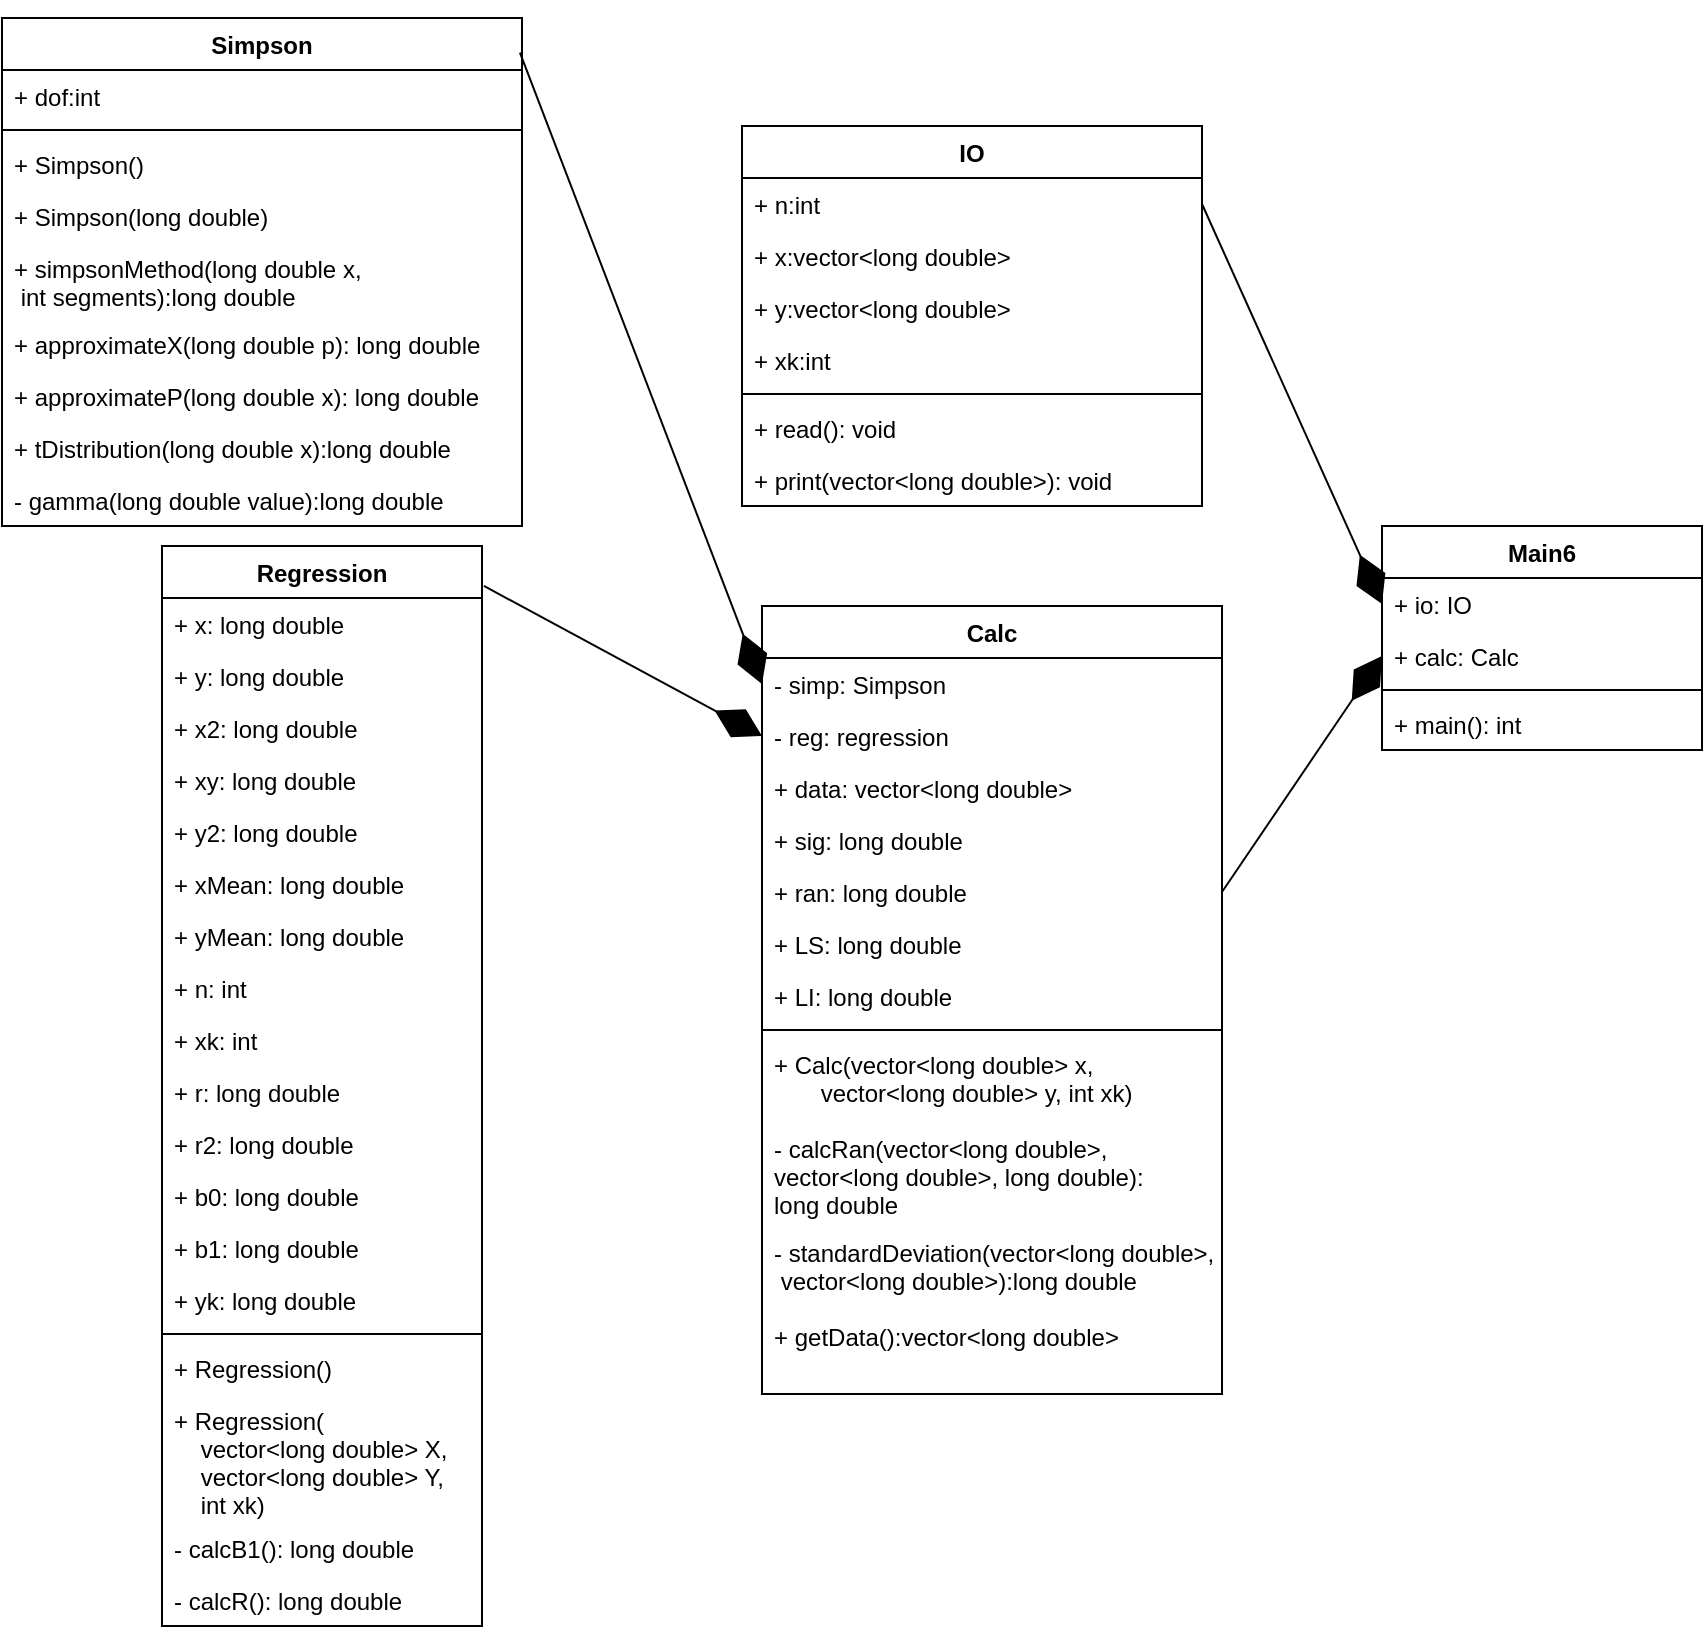 <mxfile version="14.5.1" type="device"><diagram id="xxqwjLZX8TsrYNPDVkgt" name="Page-1"><mxGraphModel dx="2424" dy="1530" grid="1" gridSize="10" guides="1" tooltips="1" connect="1" arrows="1" fold="1" page="1" pageScale="1" pageWidth="850" pageHeight="1100" math="0" shadow="0"><root><mxCell id="0"/><mxCell id="1" parent="0"/><mxCell id="NH4h2RkuUgw-q08aumJO-1" value="Main6" style="swimlane;fontStyle=1;align=center;verticalAlign=top;childLayout=stackLayout;horizontal=1;startSize=26;horizontalStack=0;resizeParent=1;resizeParentMax=0;resizeLast=0;collapsible=1;marginBottom=0;" parent="1" vertex="1"><mxGeometry x="630" y="140" width="160" height="112" as="geometry"/></mxCell><mxCell id="NH4h2RkuUgw-q08aumJO-2" value="+ io: IO" style="text;strokeColor=none;fillColor=none;align=left;verticalAlign=top;spacingLeft=4;spacingRight=4;overflow=hidden;rotatable=0;points=[[0,0.5],[1,0.5]];portConstraint=eastwest;" parent="NH4h2RkuUgw-q08aumJO-1" vertex="1"><mxGeometry y="26" width="160" height="26" as="geometry"/></mxCell><mxCell id="NH4h2RkuUgw-q08aumJO-5" value="+ calc: Calc" style="text;strokeColor=none;fillColor=none;align=left;verticalAlign=top;spacingLeft=4;spacingRight=4;overflow=hidden;rotatable=0;points=[[0,0.5],[1,0.5]];portConstraint=eastwest;" parent="NH4h2RkuUgw-q08aumJO-1" vertex="1"><mxGeometry y="52" width="160" height="26" as="geometry"/></mxCell><mxCell id="NH4h2RkuUgw-q08aumJO-3" value="" style="line;strokeWidth=1;fillColor=none;align=left;verticalAlign=middle;spacingTop=-1;spacingLeft=3;spacingRight=3;rotatable=0;labelPosition=right;points=[];portConstraint=eastwest;" parent="NH4h2RkuUgw-q08aumJO-1" vertex="1"><mxGeometry y="78" width="160" height="8" as="geometry"/></mxCell><mxCell id="NH4h2RkuUgw-q08aumJO-4" value="+ main(): int" style="text;strokeColor=none;fillColor=none;align=left;verticalAlign=top;spacingLeft=4;spacingRight=4;overflow=hidden;rotatable=0;points=[[0,0.5],[1,0.5]];portConstraint=eastwest;" parent="NH4h2RkuUgw-q08aumJO-1" vertex="1"><mxGeometry y="86" width="160" height="26" as="geometry"/></mxCell><mxCell id="NH4h2RkuUgw-q08aumJO-6" value="Regression" style="swimlane;fontStyle=1;align=center;verticalAlign=top;childLayout=stackLayout;horizontal=1;startSize=26;horizontalStack=0;resizeParent=1;resizeParentMax=0;resizeLast=0;collapsible=1;marginBottom=0;" parent="1" vertex="1"><mxGeometry x="20" y="150" width="160" height="540" as="geometry"/></mxCell><mxCell id="NH4h2RkuUgw-q08aumJO-7" value="+ x: long double" style="text;strokeColor=none;fillColor=none;align=left;verticalAlign=top;spacingLeft=4;spacingRight=4;overflow=hidden;rotatable=0;points=[[0,0.5],[1,0.5]];portConstraint=eastwest;" parent="NH4h2RkuUgw-q08aumJO-6" vertex="1"><mxGeometry y="26" width="160" height="26" as="geometry"/></mxCell><mxCell id="NH4h2RkuUgw-q08aumJO-19" value="+ y: long double" style="text;strokeColor=none;fillColor=none;align=left;verticalAlign=top;spacingLeft=4;spacingRight=4;overflow=hidden;rotatable=0;points=[[0,0.5],[1,0.5]];portConstraint=eastwest;" parent="NH4h2RkuUgw-q08aumJO-6" vertex="1"><mxGeometry y="52" width="160" height="26" as="geometry"/></mxCell><mxCell id="NH4h2RkuUgw-q08aumJO-23" value="+ x2: long double" style="text;strokeColor=none;fillColor=none;align=left;verticalAlign=top;spacingLeft=4;spacingRight=4;overflow=hidden;rotatable=0;points=[[0,0.5],[1,0.5]];portConstraint=eastwest;" parent="NH4h2RkuUgw-q08aumJO-6" vertex="1"><mxGeometry y="78" width="160" height="26" as="geometry"/></mxCell><mxCell id="NH4h2RkuUgw-q08aumJO-25" value="+ xy: long double" style="text;strokeColor=none;fillColor=none;align=left;verticalAlign=top;spacingLeft=4;spacingRight=4;overflow=hidden;rotatable=0;points=[[0,0.5],[1,0.5]];portConstraint=eastwest;" parent="NH4h2RkuUgw-q08aumJO-6" vertex="1"><mxGeometry y="104" width="160" height="26" as="geometry"/></mxCell><mxCell id="NH4h2RkuUgw-q08aumJO-27" value="+ y2: long double" style="text;strokeColor=none;fillColor=none;align=left;verticalAlign=top;spacingLeft=4;spacingRight=4;overflow=hidden;rotatable=0;points=[[0,0.5],[1,0.5]];portConstraint=eastwest;" parent="NH4h2RkuUgw-q08aumJO-6" vertex="1"><mxGeometry y="130" width="160" height="26" as="geometry"/></mxCell><mxCell id="NH4h2RkuUgw-q08aumJO-26" value="+ xMean: long double" style="text;strokeColor=none;fillColor=none;align=left;verticalAlign=top;spacingLeft=4;spacingRight=4;overflow=hidden;rotatable=0;points=[[0,0.5],[1,0.5]];portConstraint=eastwest;" parent="NH4h2RkuUgw-q08aumJO-6" vertex="1"><mxGeometry y="156" width="160" height="26" as="geometry"/></mxCell><mxCell id="NH4h2RkuUgw-q08aumJO-24" value="+ yMean: long double" style="text;strokeColor=none;fillColor=none;align=left;verticalAlign=top;spacingLeft=4;spacingRight=4;overflow=hidden;rotatable=0;points=[[0,0.5],[1,0.5]];portConstraint=eastwest;" parent="NH4h2RkuUgw-q08aumJO-6" vertex="1"><mxGeometry y="182" width="160" height="26" as="geometry"/></mxCell><mxCell id="NH4h2RkuUgw-q08aumJO-30" value="+ n: int" style="text;strokeColor=none;fillColor=none;align=left;verticalAlign=top;spacingLeft=4;spacingRight=4;overflow=hidden;rotatable=0;points=[[0,0.5],[1,0.5]];portConstraint=eastwest;" parent="NH4h2RkuUgw-q08aumJO-6" vertex="1"><mxGeometry y="208" width="160" height="26" as="geometry"/></mxCell><mxCell id="NH4h2RkuUgw-q08aumJO-31" value="+ xk: int" style="text;strokeColor=none;fillColor=none;align=left;verticalAlign=top;spacingLeft=4;spacingRight=4;overflow=hidden;rotatable=0;points=[[0,0.5],[1,0.5]];portConstraint=eastwest;" parent="NH4h2RkuUgw-q08aumJO-6" vertex="1"><mxGeometry y="234" width="160" height="26" as="geometry"/></mxCell><mxCell id="NH4h2RkuUgw-q08aumJO-22" value="+ r: long double" style="text;strokeColor=none;fillColor=none;align=left;verticalAlign=top;spacingLeft=4;spacingRight=4;overflow=hidden;rotatable=0;points=[[0,0.5],[1,0.5]];portConstraint=eastwest;" parent="NH4h2RkuUgw-q08aumJO-6" vertex="1"><mxGeometry y="260" width="160" height="26" as="geometry"/></mxCell><mxCell id="NH4h2RkuUgw-q08aumJO-21" value="+ r2: long double" style="text;strokeColor=none;fillColor=none;align=left;verticalAlign=top;spacingLeft=4;spacingRight=4;overflow=hidden;rotatable=0;points=[[0,0.5],[1,0.5]];portConstraint=eastwest;" parent="NH4h2RkuUgw-q08aumJO-6" vertex="1"><mxGeometry y="286" width="160" height="26" as="geometry"/></mxCell><mxCell id="NH4h2RkuUgw-q08aumJO-20" value="+ b0: long double" style="text;strokeColor=none;fillColor=none;align=left;verticalAlign=top;spacingLeft=4;spacingRight=4;overflow=hidden;rotatable=0;points=[[0,0.5],[1,0.5]];portConstraint=eastwest;" parent="NH4h2RkuUgw-q08aumJO-6" vertex="1"><mxGeometry y="312" width="160" height="26" as="geometry"/></mxCell><mxCell id="NH4h2RkuUgw-q08aumJO-28" value="+ b1: long double" style="text;strokeColor=none;fillColor=none;align=left;verticalAlign=top;spacingLeft=4;spacingRight=4;overflow=hidden;rotatable=0;points=[[0,0.5],[1,0.5]];portConstraint=eastwest;" parent="NH4h2RkuUgw-q08aumJO-6" vertex="1"><mxGeometry y="338" width="160" height="26" as="geometry"/></mxCell><mxCell id="NH4h2RkuUgw-q08aumJO-29" value="+ yk: long double" style="text;strokeColor=none;fillColor=none;align=left;verticalAlign=top;spacingLeft=4;spacingRight=4;overflow=hidden;rotatable=0;points=[[0,0.5],[1,0.5]];portConstraint=eastwest;" parent="NH4h2RkuUgw-q08aumJO-6" vertex="1"><mxGeometry y="364" width="160" height="26" as="geometry"/></mxCell><mxCell id="NH4h2RkuUgw-q08aumJO-8" value="" style="line;strokeWidth=1;fillColor=none;align=left;verticalAlign=middle;spacingTop=-1;spacingLeft=3;spacingRight=3;rotatable=0;labelPosition=right;points=[];portConstraint=eastwest;" parent="NH4h2RkuUgw-q08aumJO-6" vertex="1"><mxGeometry y="390" width="160" height="8" as="geometry"/></mxCell><mxCell id="NH4h2RkuUgw-q08aumJO-11" value="+ Regression()" style="text;strokeColor=none;fillColor=none;align=left;verticalAlign=top;spacingLeft=4;spacingRight=4;overflow=hidden;rotatable=0;points=[[0,0.5],[1,0.5]];portConstraint=eastwest;" parent="NH4h2RkuUgw-q08aumJO-6" vertex="1"><mxGeometry y="398" width="160" height="26" as="geometry"/></mxCell><mxCell id="NH4h2RkuUgw-q08aumJO-12" value="+ Regression(&#10;    vector&lt;long double&gt; X, &#10;    vector&lt;long double&gt; Y, &#10;    int xk)" style="text;strokeColor=none;fillColor=none;align=left;verticalAlign=top;spacingLeft=4;spacingRight=4;overflow=hidden;rotatable=0;points=[[0,0.5],[1,0.5]];portConstraint=eastwest;" parent="NH4h2RkuUgw-q08aumJO-6" vertex="1"><mxGeometry y="424" width="160" height="64" as="geometry"/></mxCell><mxCell id="NH4h2RkuUgw-q08aumJO-9" value="- calcB1(): long double" style="text;strokeColor=none;fillColor=none;align=left;verticalAlign=top;spacingLeft=4;spacingRight=4;overflow=hidden;rotatable=0;points=[[0,0.5],[1,0.5]];portConstraint=eastwest;" parent="NH4h2RkuUgw-q08aumJO-6" vertex="1"><mxGeometry y="488" width="160" height="26" as="geometry"/></mxCell><mxCell id="NH4h2RkuUgw-q08aumJO-10" value="- calcR(): long double" style="text;strokeColor=none;fillColor=none;align=left;verticalAlign=top;spacingLeft=4;spacingRight=4;overflow=hidden;rotatable=0;points=[[0,0.5],[1,0.5]];portConstraint=eastwest;" parent="NH4h2RkuUgw-q08aumJO-6" vertex="1"><mxGeometry y="514" width="160" height="26" as="geometry"/></mxCell><mxCell id="NH4h2RkuUgw-q08aumJO-32" value="Calc" style="swimlane;fontStyle=1;align=center;verticalAlign=top;childLayout=stackLayout;horizontal=1;startSize=26;horizontalStack=0;resizeParent=1;resizeParentMax=0;resizeLast=0;collapsible=1;marginBottom=0;" parent="1" vertex="1"><mxGeometry x="320" y="180" width="230" height="394" as="geometry"/></mxCell><mxCell id="NH4h2RkuUgw-q08aumJO-33" value="- simp: Simpson" style="text;strokeColor=none;fillColor=none;align=left;verticalAlign=top;spacingLeft=4;spacingRight=4;overflow=hidden;rotatable=0;points=[[0,0.5],[1,0.5]];portConstraint=eastwest;" parent="NH4h2RkuUgw-q08aumJO-32" vertex="1"><mxGeometry y="26" width="230" height="26" as="geometry"/></mxCell><mxCell id="NH4h2RkuUgw-q08aumJO-37" value="- reg: regression" style="text;strokeColor=none;fillColor=none;align=left;verticalAlign=top;spacingLeft=4;spacingRight=4;overflow=hidden;rotatable=0;points=[[0,0.5],[1,0.5]];portConstraint=eastwest;" parent="NH4h2RkuUgw-q08aumJO-32" vertex="1"><mxGeometry y="52" width="230" height="26" as="geometry"/></mxCell><mxCell id="NH4h2RkuUgw-q08aumJO-38" value="+ data: vector&lt;long double&gt;" style="text;strokeColor=none;fillColor=none;align=left;verticalAlign=top;spacingLeft=4;spacingRight=4;overflow=hidden;rotatable=0;points=[[0,0.5],[1,0.5]];portConstraint=eastwest;" parent="NH4h2RkuUgw-q08aumJO-32" vertex="1"><mxGeometry y="78" width="230" height="26" as="geometry"/></mxCell><mxCell id="1rYbYRl0e50tUJGADdbS-2" value="+ sig: long double" style="text;strokeColor=none;fillColor=none;align=left;verticalAlign=top;spacingLeft=4;spacingRight=4;overflow=hidden;rotatable=0;points=[[0,0.5],[1,0.5]];portConstraint=eastwest;" vertex="1" parent="NH4h2RkuUgw-q08aumJO-32"><mxGeometry y="104" width="230" height="26" as="geometry"/></mxCell><mxCell id="NH4h2RkuUgw-q08aumJO-36" value="+ ran: long double" style="text;strokeColor=none;fillColor=none;align=left;verticalAlign=top;spacingLeft=4;spacingRight=4;overflow=hidden;rotatable=0;points=[[0,0.5],[1,0.5]];portConstraint=eastwest;" parent="NH4h2RkuUgw-q08aumJO-32" vertex="1"><mxGeometry y="130" width="230" height="26" as="geometry"/></mxCell><mxCell id="1rYbYRl0e50tUJGADdbS-3" value="+ LS: long double" style="text;strokeColor=none;fillColor=none;align=left;verticalAlign=top;spacingLeft=4;spacingRight=4;overflow=hidden;rotatable=0;points=[[0,0.5],[1,0.5]];portConstraint=eastwest;" vertex="1" parent="NH4h2RkuUgw-q08aumJO-32"><mxGeometry y="156" width="230" height="26" as="geometry"/></mxCell><mxCell id="1rYbYRl0e50tUJGADdbS-4" value="+ LI: long double" style="text;strokeColor=none;fillColor=none;align=left;verticalAlign=top;spacingLeft=4;spacingRight=4;overflow=hidden;rotatable=0;points=[[0,0.5],[1,0.5]];portConstraint=eastwest;" vertex="1" parent="NH4h2RkuUgw-q08aumJO-32"><mxGeometry y="182" width="230" height="26" as="geometry"/></mxCell><mxCell id="NH4h2RkuUgw-q08aumJO-34" value="" style="line;strokeWidth=1;fillColor=none;align=left;verticalAlign=middle;spacingTop=-1;spacingLeft=3;spacingRight=3;rotatable=0;labelPosition=right;points=[];portConstraint=eastwest;" parent="NH4h2RkuUgw-q08aumJO-32" vertex="1"><mxGeometry y="208" width="230" height="8" as="geometry"/></mxCell><mxCell id="NH4h2RkuUgw-q08aumJO-35" value="+ Calc(vector&lt;long double&gt; x,&#10;       vector&lt;long double&gt; y, int xk)" style="text;strokeColor=none;fillColor=none;align=left;verticalAlign=top;spacingLeft=4;spacingRight=4;overflow=hidden;rotatable=0;points=[[0,0.5],[1,0.5]];portConstraint=eastwest;" parent="NH4h2RkuUgw-q08aumJO-32" vertex="1"><mxGeometry y="216" width="230" height="42" as="geometry"/></mxCell><mxCell id="NH4h2RkuUgw-q08aumJO-46" value="- calcRan(vector&lt;long double&gt;, &#10;vector&lt;long double&gt;, long double):&#10;long double" style="text;strokeColor=none;fillColor=none;align=left;verticalAlign=top;spacingLeft=4;spacingRight=4;overflow=hidden;rotatable=0;points=[[0,0.5],[1,0.5]];portConstraint=eastwest;" parent="NH4h2RkuUgw-q08aumJO-32" vertex="1"><mxGeometry y="258" width="230" height="52" as="geometry"/></mxCell><mxCell id="NH4h2RkuUgw-q08aumJO-47" value="- standardDeviation(vector&lt;long double&gt;,&#10; vector&lt;long double&gt;):long double" style="text;strokeColor=none;fillColor=none;align=left;verticalAlign=top;spacingLeft=4;spacingRight=4;overflow=hidden;rotatable=0;points=[[0,0.5],[1,0.5]];portConstraint=eastwest;" parent="NH4h2RkuUgw-q08aumJO-32" vertex="1"><mxGeometry y="310" width="230" height="42" as="geometry"/></mxCell><mxCell id="_OaNzD8yfpMVngelM1D3-3" value="+ getData():vector&lt;long double&gt;" style="text;strokeColor=none;fillColor=none;align=left;verticalAlign=top;spacingLeft=4;spacingRight=4;overflow=hidden;rotatable=0;points=[[0,0.5],[1,0.5]];portConstraint=eastwest;" parent="NH4h2RkuUgw-q08aumJO-32" vertex="1"><mxGeometry y="352" width="230" height="42" as="geometry"/></mxCell><mxCell id="NH4h2RkuUgw-q08aumJO-50" value="" style="endArrow=diamondThin;endFill=1;endSize=24;html=1;exitX=1.006;exitY=0.037;exitDx=0;exitDy=0;entryX=0;entryY=0.5;entryDx=0;entryDy=0;exitPerimeter=0;" parent="1" source="NH4h2RkuUgw-q08aumJO-6" target="NH4h2RkuUgw-q08aumJO-37" edge="1"><mxGeometry width="160" relative="1" as="geometry"><mxPoint x="230" y="560" as="sourcePoint"/><mxPoint x="390" y="560" as="targetPoint"/></mxGeometry></mxCell><mxCell id="NH4h2RkuUgw-q08aumJO-51" value="" style="endArrow=diamondThin;endFill=1;endSize=24;html=1;exitX=1;exitY=0.5;exitDx=0;exitDy=0;entryX=0;entryY=0.5;entryDx=0;entryDy=0;" parent="1" source="NH4h2RkuUgw-q08aumJO-36" target="NH4h2RkuUgw-q08aumJO-5" edge="1"><mxGeometry width="160" relative="1" as="geometry"><mxPoint x="240" y="351" as="sourcePoint"/><mxPoint x="330" y="307" as="targetPoint"/></mxGeometry></mxCell><mxCell id="NH4h2RkuUgw-q08aumJO-52" value="IO" style="swimlane;fontStyle=1;align=center;verticalAlign=top;childLayout=stackLayout;horizontal=1;startSize=26;horizontalStack=0;resizeParent=1;resizeParentMax=0;resizeLast=0;collapsible=1;marginBottom=0;" parent="1" vertex="1"><mxGeometry x="310" y="-60" width="230" height="190" as="geometry"/></mxCell><mxCell id="NH4h2RkuUgw-q08aumJO-53" value="+ n:int" style="text;strokeColor=none;fillColor=none;align=left;verticalAlign=top;spacingLeft=4;spacingRight=4;overflow=hidden;rotatable=0;points=[[0,0.5],[1,0.5]];portConstraint=eastwest;" parent="NH4h2RkuUgw-q08aumJO-52" vertex="1"><mxGeometry y="26" width="230" height="26" as="geometry"/></mxCell><mxCell id="_OaNzD8yfpMVngelM1D3-1" value="+ x:vector&lt;long double&gt;" style="text;strokeColor=none;fillColor=none;align=left;verticalAlign=top;spacingLeft=4;spacingRight=4;overflow=hidden;rotatable=0;points=[[0,0.5],[1,0.5]];portConstraint=eastwest;" parent="NH4h2RkuUgw-q08aumJO-52" vertex="1"><mxGeometry y="52" width="230" height="26" as="geometry"/></mxCell><mxCell id="_OaNzD8yfpMVngelM1D3-2" value="+ y:vector&lt;long double&gt;" style="text;strokeColor=none;fillColor=none;align=left;verticalAlign=top;spacingLeft=4;spacingRight=4;overflow=hidden;rotatable=0;points=[[0,0.5],[1,0.5]];portConstraint=eastwest;" parent="NH4h2RkuUgw-q08aumJO-52" vertex="1"><mxGeometry y="78" width="230" height="26" as="geometry"/></mxCell><mxCell id="NH4h2RkuUgw-q08aumJO-54" value="+ xk:int" style="text;strokeColor=none;fillColor=none;align=left;verticalAlign=top;spacingLeft=4;spacingRight=4;overflow=hidden;rotatable=0;points=[[0,0.5],[1,0.5]];portConstraint=eastwest;" parent="NH4h2RkuUgw-q08aumJO-52" vertex="1"><mxGeometry y="104" width="230" height="26" as="geometry"/></mxCell><mxCell id="NH4h2RkuUgw-q08aumJO-55" value="" style="line;strokeWidth=1;fillColor=none;align=left;verticalAlign=middle;spacingTop=-1;spacingLeft=3;spacingRight=3;rotatable=0;labelPosition=right;points=[];portConstraint=eastwest;" parent="NH4h2RkuUgw-q08aumJO-52" vertex="1"><mxGeometry y="130" width="230" height="8" as="geometry"/></mxCell><mxCell id="Vbt_C21h99o0-aV4BoXl-5" value="+ read(): void" style="text;strokeColor=none;fillColor=none;align=left;verticalAlign=top;spacingLeft=4;spacingRight=4;overflow=hidden;rotatable=0;points=[[0,0.5],[1,0.5]];portConstraint=eastwest;" parent="NH4h2RkuUgw-q08aumJO-52" vertex="1"><mxGeometry y="138" width="230" height="26" as="geometry"/></mxCell><mxCell id="_OaNzD8yfpMVngelM1D3-4" value="+ print(vector&lt;long double&gt;): void" style="text;strokeColor=none;fillColor=none;align=left;verticalAlign=top;spacingLeft=4;spacingRight=4;overflow=hidden;rotatable=0;points=[[0,0.5],[1,0.5]];portConstraint=eastwest;" parent="NH4h2RkuUgw-q08aumJO-52" vertex="1"><mxGeometry y="164" width="230" height="26" as="geometry"/></mxCell><mxCell id="NH4h2RkuUgw-q08aumJO-57" value="" style="endArrow=diamondThin;endFill=1;endSize=24;html=1;exitX=1;exitY=0.5;exitDx=0;exitDy=0;entryX=0;entryY=0.5;entryDx=0;entryDy=0;" parent="1" source="NH4h2RkuUgw-q08aumJO-53" target="NH4h2RkuUgw-q08aumJO-2" edge="1"><mxGeometry width="160" relative="1" as="geometry"><mxPoint x="550" y="307" as="sourcePoint"/><mxPoint x="640" y="215" as="targetPoint"/></mxGeometry></mxCell><mxCell id="_OaNzD8yfpMVngelM1D3-5" value="Simpson" style="swimlane;fontStyle=1;align=center;verticalAlign=top;childLayout=stackLayout;horizontal=1;startSize=26;horizontalStack=0;resizeParent=1;resizeParentMax=0;resizeLast=0;collapsible=1;marginBottom=0;" parent="1" vertex="1"><mxGeometry x="-60" y="-114" width="260" height="254" as="geometry"/></mxCell><mxCell id="1rYbYRl0e50tUJGADdbS-6" value="+ dof:int" style="text;strokeColor=none;fillColor=none;align=left;verticalAlign=top;spacingLeft=4;spacingRight=4;overflow=hidden;rotatable=0;points=[[0,0.5],[1,0.5]];portConstraint=eastwest;" vertex="1" parent="_OaNzD8yfpMVngelM1D3-5"><mxGeometry y="26" width="260" height="26" as="geometry"/></mxCell><mxCell id="_OaNzD8yfpMVngelM1D3-10" value="" style="line;strokeWidth=1;fillColor=none;align=left;verticalAlign=middle;spacingTop=-1;spacingLeft=3;spacingRight=3;rotatable=0;labelPosition=right;points=[];portConstraint=eastwest;" parent="_OaNzD8yfpMVngelM1D3-5" vertex="1"><mxGeometry y="52" width="260" height="8" as="geometry"/></mxCell><mxCell id="_OaNzD8yfpMVngelM1D3-11" value="+ Simpson()" style="text;strokeColor=none;fillColor=none;align=left;verticalAlign=top;spacingLeft=4;spacingRight=4;overflow=hidden;rotatable=0;points=[[0,0.5],[1,0.5]];portConstraint=eastwest;" parent="_OaNzD8yfpMVngelM1D3-5" vertex="1"><mxGeometry y="60" width="260" height="26" as="geometry"/></mxCell><mxCell id="1rYbYRl0e50tUJGADdbS-7" value="+ Simpson(long double)" style="text;strokeColor=none;fillColor=none;align=left;verticalAlign=top;spacingLeft=4;spacingRight=4;overflow=hidden;rotatable=0;points=[[0,0.5],[1,0.5]];portConstraint=eastwest;" vertex="1" parent="_OaNzD8yfpMVngelM1D3-5"><mxGeometry y="86" width="260" height="26" as="geometry"/></mxCell><mxCell id="_OaNzD8yfpMVngelM1D3-15" value="+ simpsonMethod(long double x,&#10; int segments):long double" style="text;strokeColor=none;fillColor=none;align=left;verticalAlign=top;spacingLeft=4;spacingRight=4;overflow=hidden;rotatable=0;points=[[0,0.5],[1,0.5]];portConstraint=eastwest;" parent="_OaNzD8yfpMVngelM1D3-5" vertex="1"><mxGeometry y="112" width="260" height="38" as="geometry"/></mxCell><mxCell id="_OaNzD8yfpMVngelM1D3-12" value="+ approximateX(long double p): long double" style="text;strokeColor=none;fillColor=none;align=left;verticalAlign=top;spacingLeft=4;spacingRight=4;overflow=hidden;rotatable=0;points=[[0,0.5],[1,0.5]];portConstraint=eastwest;" parent="_OaNzD8yfpMVngelM1D3-5" vertex="1"><mxGeometry y="150" width="260" height="26" as="geometry"/></mxCell><mxCell id="_OaNzD8yfpMVngelM1D3-14" value="+ approximateP(long double x): long double" style="text;strokeColor=none;fillColor=none;align=left;verticalAlign=top;spacingLeft=4;spacingRight=4;overflow=hidden;rotatable=0;points=[[0,0.5],[1,0.5]];portConstraint=eastwest;" parent="_OaNzD8yfpMVngelM1D3-5" vertex="1"><mxGeometry y="176" width="260" height="26" as="geometry"/></mxCell><mxCell id="1rYbYRl0e50tUJGADdbS-1" value="+ tDistribution(long double x):long double" style="text;strokeColor=none;fillColor=none;align=left;verticalAlign=top;spacingLeft=4;spacingRight=4;overflow=hidden;rotatable=0;points=[[0,0.5],[1,0.5]];portConstraint=eastwest;" vertex="1" parent="_OaNzD8yfpMVngelM1D3-5"><mxGeometry y="202" width="260" height="26" as="geometry"/></mxCell><mxCell id="1rYbYRl0e50tUJGADdbS-8" value="- gamma(long double value):long double " style="text;strokeColor=none;fillColor=none;align=left;verticalAlign=top;spacingLeft=4;spacingRight=4;overflow=hidden;rotatable=0;points=[[0,0.5],[1,0.5]];portConstraint=eastwest;" vertex="1" parent="_OaNzD8yfpMVngelM1D3-5"><mxGeometry y="228" width="260" height="26" as="geometry"/></mxCell><mxCell id="_OaNzD8yfpMVngelM1D3-13" value="" style="endArrow=diamondThin;endFill=1;endSize=24;html=1;exitX=0.996;exitY=0.068;exitDx=0;exitDy=0;entryX=0;entryY=0.5;entryDx=0;entryDy=0;exitPerimeter=0;" parent="1" source="_OaNzD8yfpMVngelM1D3-5" target="NH4h2RkuUgw-q08aumJO-33" edge="1"><mxGeometry width="160" relative="1" as="geometry"><mxPoint x="550" y="359" as="sourcePoint"/><mxPoint x="640" y="215" as="targetPoint"/></mxGeometry></mxCell></root></mxGraphModel></diagram></mxfile>